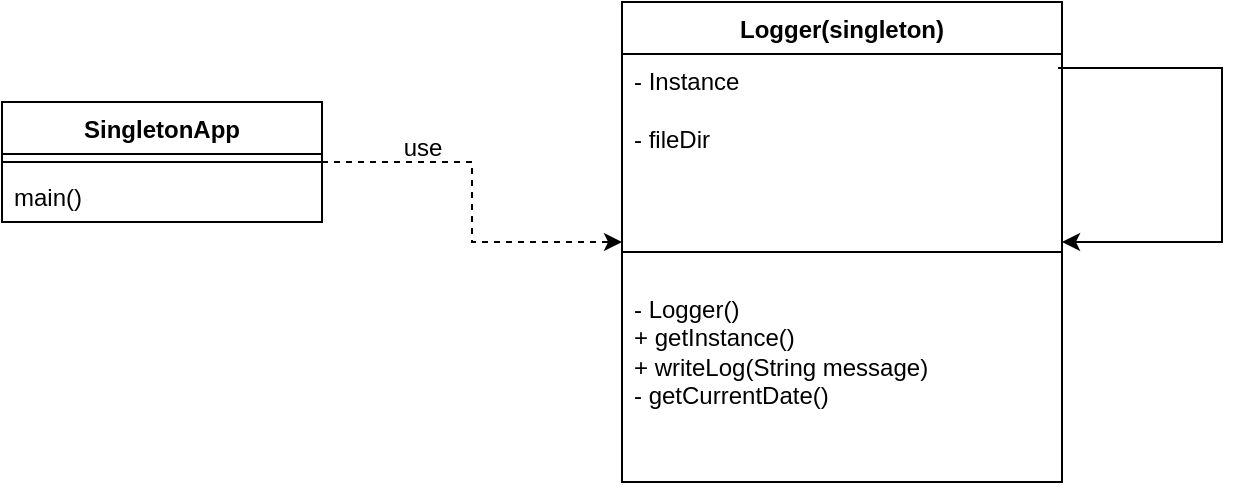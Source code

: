 <mxfile version="24.2.5" type="device">
  <diagram name="Página-1" id="3Ntoz_oiULQKgDscK9YR">
    <mxGraphModel dx="1382" dy="1029" grid="1" gridSize="10" guides="1" tooltips="1" connect="1" arrows="1" fold="1" page="1" pageScale="1" pageWidth="827" pageHeight="1169" math="0" shadow="0">
      <root>
        <mxCell id="0" />
        <mxCell id="1" parent="0" />
        <mxCell id="VO4MT5E_yZ9tPhZLBipx-1" value="Logger(singleton)" style="swimlane;fontStyle=1;align=center;verticalAlign=top;childLayout=stackLayout;horizontal=1;startSize=26;horizontalStack=0;resizeParent=1;resizeParentMax=0;resizeLast=0;collapsible=1;marginBottom=0;whiteSpace=wrap;html=1;" vertex="1" parent="1">
          <mxGeometry x="-130" y="260" width="220" height="240" as="geometry" />
        </mxCell>
        <mxCell id="VO4MT5E_yZ9tPhZLBipx-2" value="-&amp;nbsp;&lt;span style=&quot;background-color: initial;&quot;&gt;Instance&lt;/span&gt;&lt;div&gt;&lt;span style=&quot;background-color: initial;&quot;&gt;&lt;br&gt;&lt;/span&gt;&lt;/div&gt;&lt;div&gt;&lt;span style=&quot;background-color: initial;&quot;&gt;- fileDir&lt;/span&gt;&lt;/div&gt;" style="text;strokeColor=none;fillColor=none;align=left;verticalAlign=top;spacingLeft=4;spacingRight=4;overflow=hidden;rotatable=0;points=[[0,0.5],[1,0.5]];portConstraint=eastwest;whiteSpace=wrap;html=1;" vertex="1" parent="VO4MT5E_yZ9tPhZLBipx-1">
          <mxGeometry y="26" width="220" height="84" as="geometry" />
        </mxCell>
        <mxCell id="VO4MT5E_yZ9tPhZLBipx-3" value="" style="line;strokeWidth=1;fillColor=none;align=left;verticalAlign=middle;spacingTop=-1;spacingLeft=3;spacingRight=3;rotatable=0;labelPosition=right;points=[];portConstraint=eastwest;strokeColor=inherit;" vertex="1" parent="VO4MT5E_yZ9tPhZLBipx-1">
          <mxGeometry y="110" width="220" height="30" as="geometry" />
        </mxCell>
        <mxCell id="VO4MT5E_yZ9tPhZLBipx-4" value="- Logger()&lt;div&gt;+ getInstance()&lt;/div&gt;&lt;div&gt;+ writeLog(String message)&lt;/div&gt;&lt;div&gt;- getCurrentDate()&lt;/div&gt;" style="text;strokeColor=none;fillColor=none;align=left;verticalAlign=top;spacingLeft=4;spacingRight=4;overflow=hidden;rotatable=0;points=[[0,0.5],[1,0.5]];portConstraint=eastwest;whiteSpace=wrap;html=1;" vertex="1" parent="VO4MT5E_yZ9tPhZLBipx-1">
          <mxGeometry y="140" width="220" height="100" as="geometry" />
        </mxCell>
        <mxCell id="VO4MT5E_yZ9tPhZLBipx-7" style="edgeStyle=orthogonalEdgeStyle;rounded=0;orthogonalLoop=1;jettySize=auto;html=1;exitX=0.991;exitY=0.083;exitDx=0;exitDy=0;exitPerimeter=0;" edge="1" parent="VO4MT5E_yZ9tPhZLBipx-1" source="VO4MT5E_yZ9tPhZLBipx-2" target="VO4MT5E_yZ9tPhZLBipx-1">
          <mxGeometry relative="1" as="geometry">
            <Array as="points">
              <mxPoint x="300" y="33" />
              <mxPoint x="300" y="120" />
            </Array>
          </mxGeometry>
        </mxCell>
        <mxCell id="VO4MT5E_yZ9tPhZLBipx-12" style="edgeStyle=orthogonalEdgeStyle;rounded=0;orthogonalLoop=1;jettySize=auto;html=1;dashed=1;" edge="1" parent="1" source="VO4MT5E_yZ9tPhZLBipx-8" target="VO4MT5E_yZ9tPhZLBipx-1">
          <mxGeometry relative="1" as="geometry" />
        </mxCell>
        <mxCell id="VO4MT5E_yZ9tPhZLBipx-8" value="SingletonApp" style="swimlane;fontStyle=1;align=center;verticalAlign=top;childLayout=stackLayout;horizontal=1;startSize=26;horizontalStack=0;resizeParent=1;resizeParentMax=0;resizeLast=0;collapsible=1;marginBottom=0;whiteSpace=wrap;html=1;" vertex="1" parent="1">
          <mxGeometry x="-440" y="310" width="160" height="60" as="geometry" />
        </mxCell>
        <mxCell id="VO4MT5E_yZ9tPhZLBipx-10" value="" style="line;strokeWidth=1;fillColor=none;align=left;verticalAlign=middle;spacingTop=-1;spacingLeft=3;spacingRight=3;rotatable=0;labelPosition=right;points=[];portConstraint=eastwest;strokeColor=inherit;" vertex="1" parent="VO4MT5E_yZ9tPhZLBipx-8">
          <mxGeometry y="26" width="160" height="8" as="geometry" />
        </mxCell>
        <mxCell id="VO4MT5E_yZ9tPhZLBipx-11" value="main()" style="text;strokeColor=none;fillColor=none;align=left;verticalAlign=top;spacingLeft=4;spacingRight=4;overflow=hidden;rotatable=0;points=[[0,0.5],[1,0.5]];portConstraint=eastwest;whiteSpace=wrap;html=1;" vertex="1" parent="VO4MT5E_yZ9tPhZLBipx-8">
          <mxGeometry y="34" width="160" height="26" as="geometry" />
        </mxCell>
        <mxCell id="VO4MT5E_yZ9tPhZLBipx-13" value="use" style="text;html=1;align=center;verticalAlign=middle;resizable=0;points=[];autosize=1;strokeColor=none;fillColor=none;" vertex="1" parent="1">
          <mxGeometry x="-250" y="318" width="40" height="30" as="geometry" />
        </mxCell>
      </root>
    </mxGraphModel>
  </diagram>
</mxfile>
